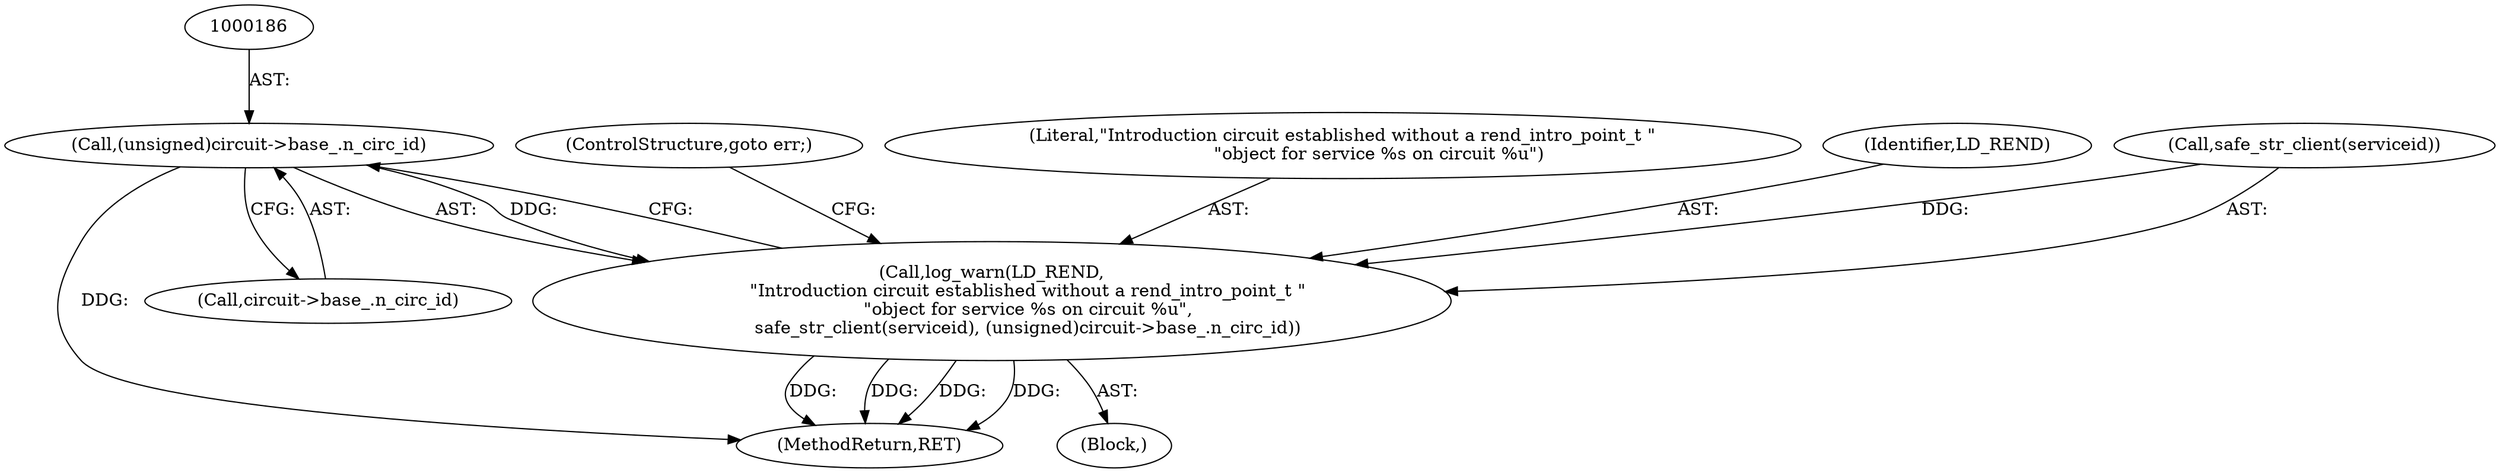 digraph "0_tor_09ea89764a4d3a907808ed7d4fe42abfe64bd486@pointer" {
"1000185" [label="(Call,(unsigned)circuit->base_.n_circ_id)"];
"1000180" [label="(Call,log_warn(LD_REND,\n             \"Introduction circuit established without a rend_intro_point_t \"\n             \"object for service %s on circuit %u\",\n             safe_str_client(serviceid), (unsigned)circuit->base_.n_circ_id))"];
"1000180" [label="(Call,log_warn(LD_REND,\n             \"Introduction circuit established without a rend_intro_point_t \"\n             \"object for service %s on circuit %u\",\n             safe_str_client(serviceid), (unsigned)circuit->base_.n_circ_id))"];
"1000192" [label="(ControlStructure,goto err;)"];
"1000231" [label="(MethodReturn,RET)"];
"1000182" [label="(Literal,\"Introduction circuit established without a rend_intro_point_t \"\n             \"object for service %s on circuit %u\")"];
"1000187" [label="(Call,circuit->base_.n_circ_id)"];
"1000181" [label="(Identifier,LD_REND)"];
"1000183" [label="(Call,safe_str_client(serviceid))"];
"1000185" [label="(Call,(unsigned)circuit->base_.n_circ_id)"];
"1000179" [label="(Block,)"];
"1000185" -> "1000180"  [label="AST: "];
"1000185" -> "1000187"  [label="CFG: "];
"1000186" -> "1000185"  [label="AST: "];
"1000187" -> "1000185"  [label="AST: "];
"1000180" -> "1000185"  [label="CFG: "];
"1000185" -> "1000231"  [label="DDG: "];
"1000185" -> "1000180"  [label="DDG: "];
"1000180" -> "1000179"  [label="AST: "];
"1000181" -> "1000180"  [label="AST: "];
"1000182" -> "1000180"  [label="AST: "];
"1000183" -> "1000180"  [label="AST: "];
"1000192" -> "1000180"  [label="CFG: "];
"1000180" -> "1000231"  [label="DDG: "];
"1000180" -> "1000231"  [label="DDG: "];
"1000180" -> "1000231"  [label="DDG: "];
"1000180" -> "1000231"  [label="DDG: "];
"1000183" -> "1000180"  [label="DDG: "];
}

